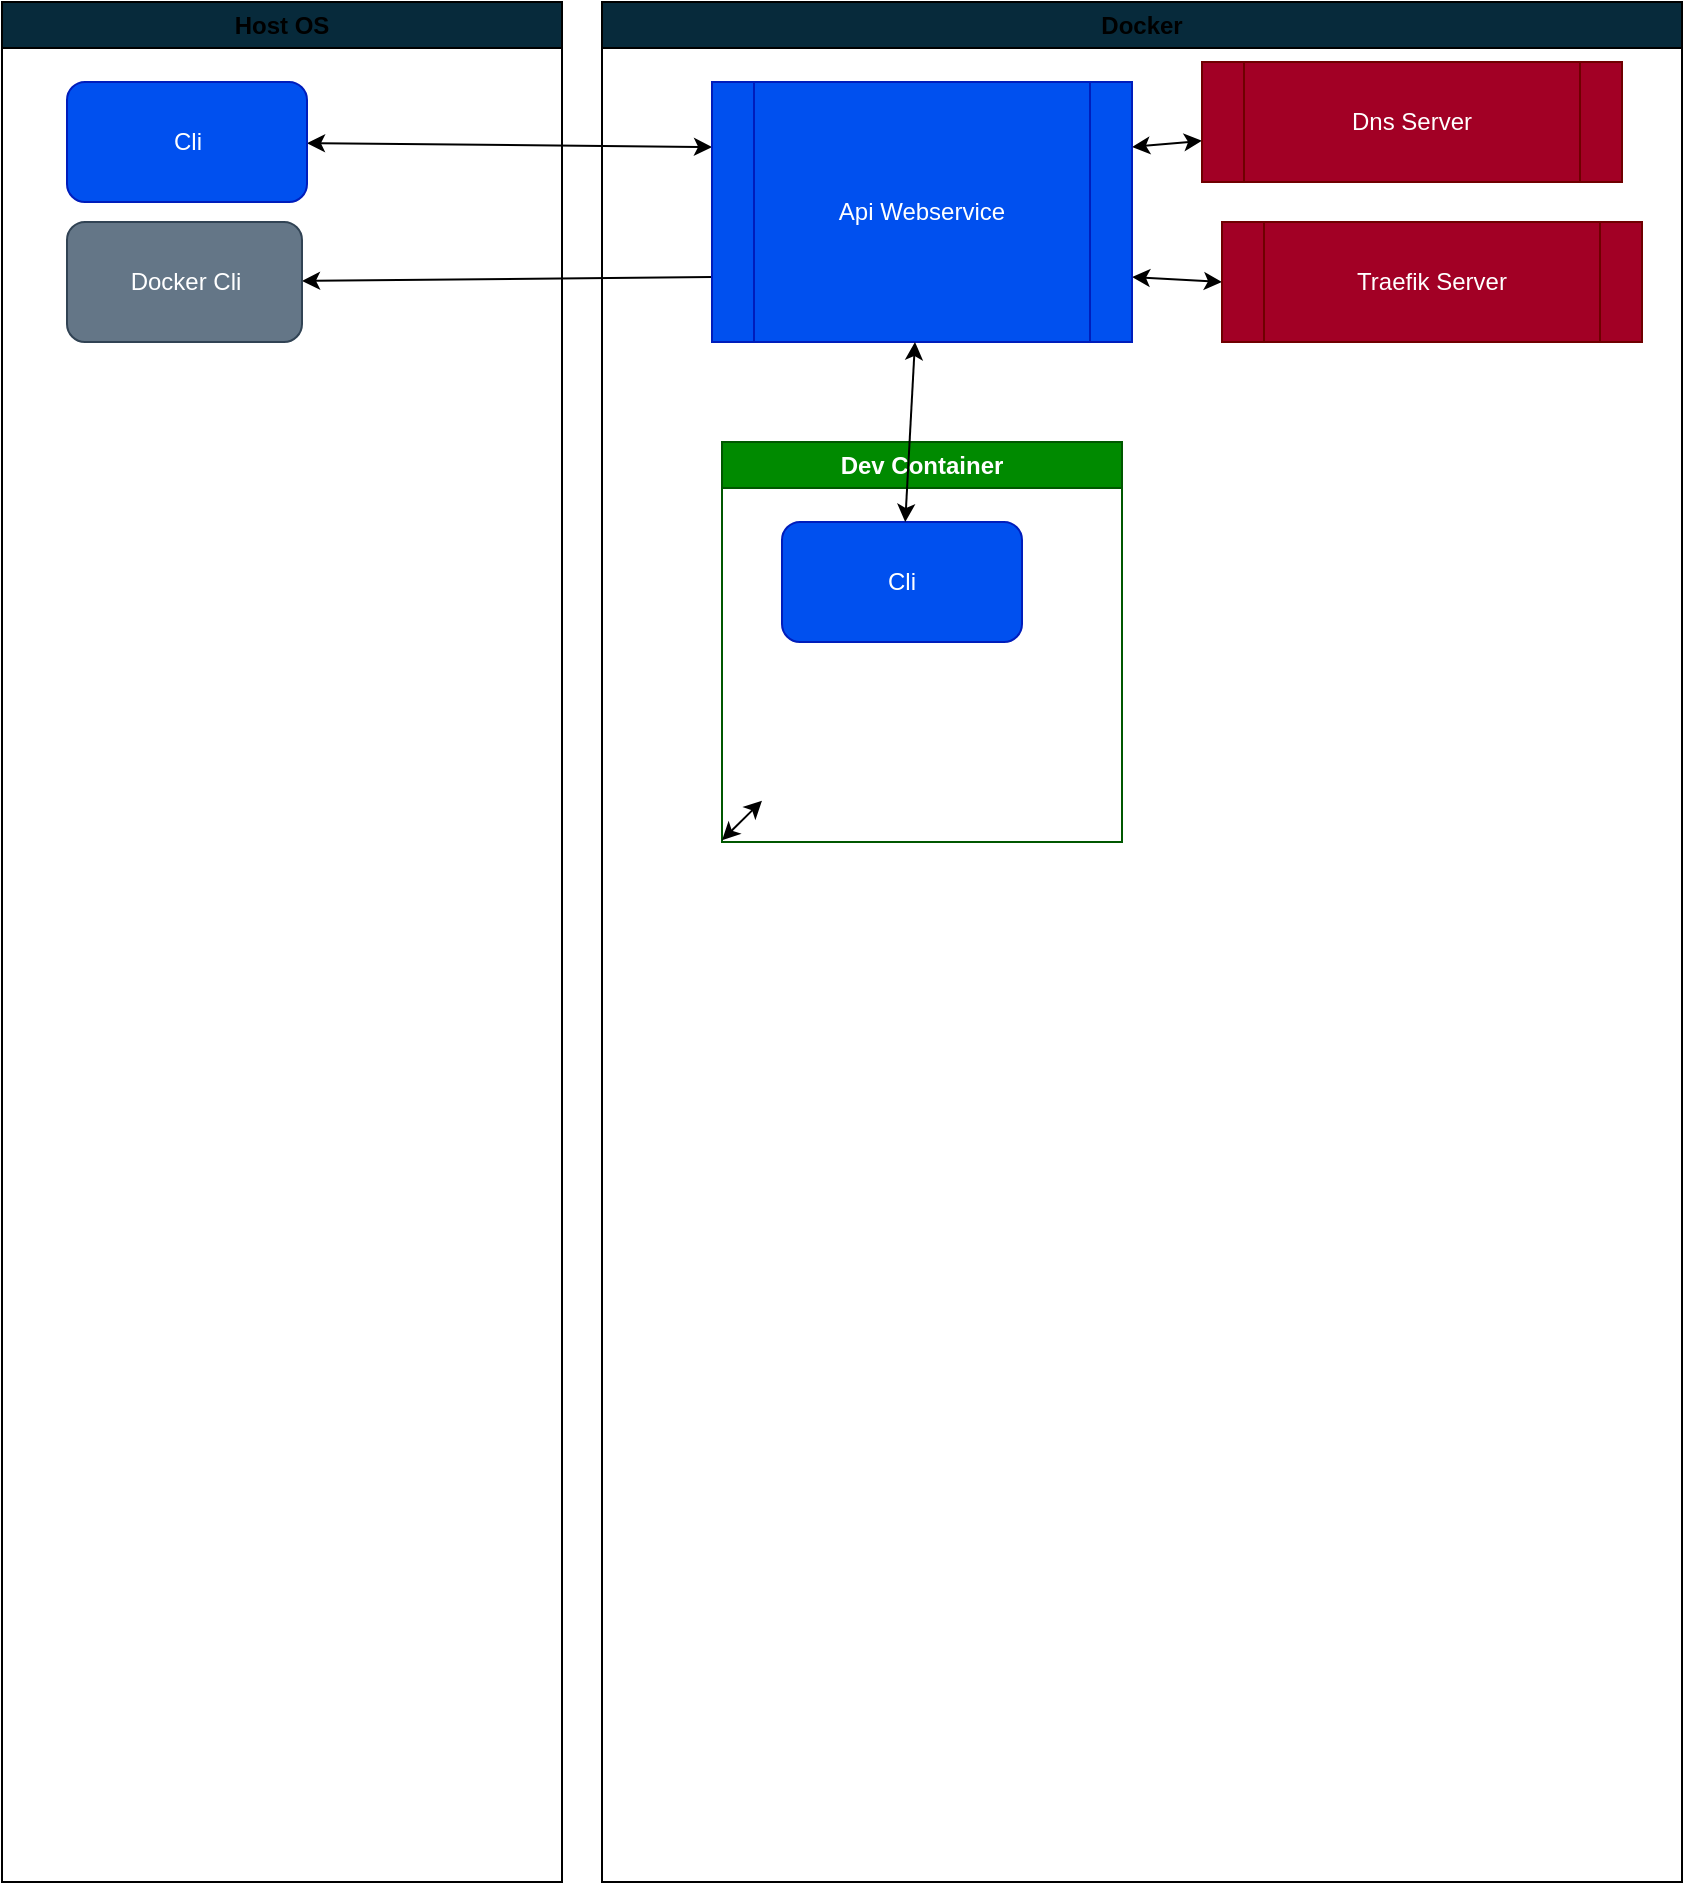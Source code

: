 <mxfile>
    <diagram id="Zn7ynxjaJu9Eo4BKZPCl" name="Page-1">
        <mxGraphModel dx="1819" dy="994" grid="1" gridSize="10" guides="1" tooltips="1" connect="1" arrows="1" fold="1" page="1" pageScale="1" pageWidth="850" pageHeight="1100" math="0" shadow="0">
            <root>
                <mxCell id="0"/>
                <mxCell id="1" parent="0"/>
                <mxCell id="9" style="edgeStyle=none;html=1;startArrow=classic;startFill=1;entryX=0;entryY=0.25;entryDx=0;entryDy=0;" edge="1" parent="1" source="4" target="6">
                    <mxGeometry relative="1" as="geometry"/>
                </mxCell>
                <mxCell id="11" style="edgeStyle=none;html=1;entryX=0;entryY=0.75;entryDx=0;entryDy=0;startArrow=classic;startFill=1;endArrow=none;endFill=0;" edge="1" parent="1" source="10" target="6">
                    <mxGeometry relative="1" as="geometry"/>
                </mxCell>
                <mxCell id="18" value="Host OS" style="swimlane;whiteSpace=wrap;html=1;fillColor=#072A3B;" vertex="1" parent="1">
                    <mxGeometry x="10" y="10" width="280" height="940" as="geometry"/>
                </mxCell>
                <mxCell id="4" value="Cli" style="rounded=1;whiteSpace=wrap;html=1;fillColor=#0050ef;fontColor=#ffffff;strokeColor=#001DBC;" vertex="1" parent="18">
                    <mxGeometry x="32.5" y="40" width="120" height="60" as="geometry"/>
                </mxCell>
                <mxCell id="10" value="Docker Cli" style="rounded=1;whiteSpace=wrap;html=1;fillColor=#647687;strokeColor=#314354;fontColor=#ffffff;" vertex="1" parent="18">
                    <mxGeometry x="32.5" y="110" width="117.5" height="60" as="geometry"/>
                </mxCell>
                <mxCell id="20" value="Docker" style="swimlane;whiteSpace=wrap;html=1;fillColor=#072A3B;" vertex="1" parent="1">
                    <mxGeometry x="310" y="10" width="540" height="940" as="geometry"/>
                </mxCell>
                <mxCell id="21" style="edgeStyle=none;html=1;exitX=1;exitY=0.25;exitDx=0;exitDy=0;startArrow=classic;startFill=1;endArrow=classic;endFill=1;" edge="1" parent="20" source="6" target="7">
                    <mxGeometry relative="1" as="geometry"/>
                </mxCell>
                <mxCell id="22" style="edgeStyle=none;html=1;exitX=1;exitY=0.75;exitDx=0;exitDy=0;entryX=0;entryY=0.5;entryDx=0;entryDy=0;startArrow=classic;startFill=1;endArrow=classic;endFill=1;" edge="1" parent="20" source="6" target="8">
                    <mxGeometry relative="1" as="geometry"/>
                </mxCell>
                <mxCell id="6" value="Api Webservice" style="shape=process;whiteSpace=wrap;html=1;backgroundOutline=1;fillColor=#0050ef;fontColor=#ffffff;strokeColor=#001DBC;" vertex="1" parent="20">
                    <mxGeometry x="55" y="40" width="210" height="130" as="geometry"/>
                </mxCell>
                <mxCell id="7" value="Dns Server" style="shape=process;whiteSpace=wrap;html=1;backgroundOutline=1;fillColor=#a20025;fontColor=#ffffff;strokeColor=#6F0000;" vertex="1" parent="20">
                    <mxGeometry x="300" y="30" width="210" height="60" as="geometry"/>
                </mxCell>
                <mxCell id="8" value="Traefik Server" style="shape=process;whiteSpace=wrap;html=1;backgroundOutline=1;fillColor=#a20025;fontColor=#ffffff;strokeColor=#6F0000;" vertex="1" parent="20">
                    <mxGeometry x="310" y="110" width="210" height="60" as="geometry"/>
                </mxCell>
                <mxCell id="14" value="Dev Container" style="swimlane;whiteSpace=wrap;html=1;fillColor=#008a00;fontColor=#ffffff;strokeColor=#005700;" vertex="1" parent="20">
                    <mxGeometry x="60" y="220" width="200" height="200" as="geometry"/>
                </mxCell>
                <mxCell id="17" style="edgeStyle=none;html=1;startArrow=classic;startFill=1;endArrow=classic;endFill=1;" edge="1" parent="14" source="14">
                    <mxGeometry relative="1" as="geometry">
                        <mxPoint x="20" y="179.318" as="targetPoint"/>
                    </mxGeometry>
                </mxCell>
                <mxCell id="15" value="Cli" style="rounded=1;whiteSpace=wrap;html=1;fillColor=#0050ef;fontColor=#ffffff;strokeColor=#001DBC;" vertex="1" parent="14">
                    <mxGeometry x="30" y="40" width="120" height="60" as="geometry"/>
                </mxCell>
                <mxCell id="16" style="edgeStyle=none;html=1;startArrow=classic;startFill=1;endArrow=classic;endFill=1;" edge="1" parent="20" source="15" target="6">
                    <mxGeometry relative="1" as="geometry">
                        <mxPoint x="108" y="170" as="targetPoint"/>
                    </mxGeometry>
                </mxCell>
            </root>
        </mxGraphModel>
    </diagram>
</mxfile>
